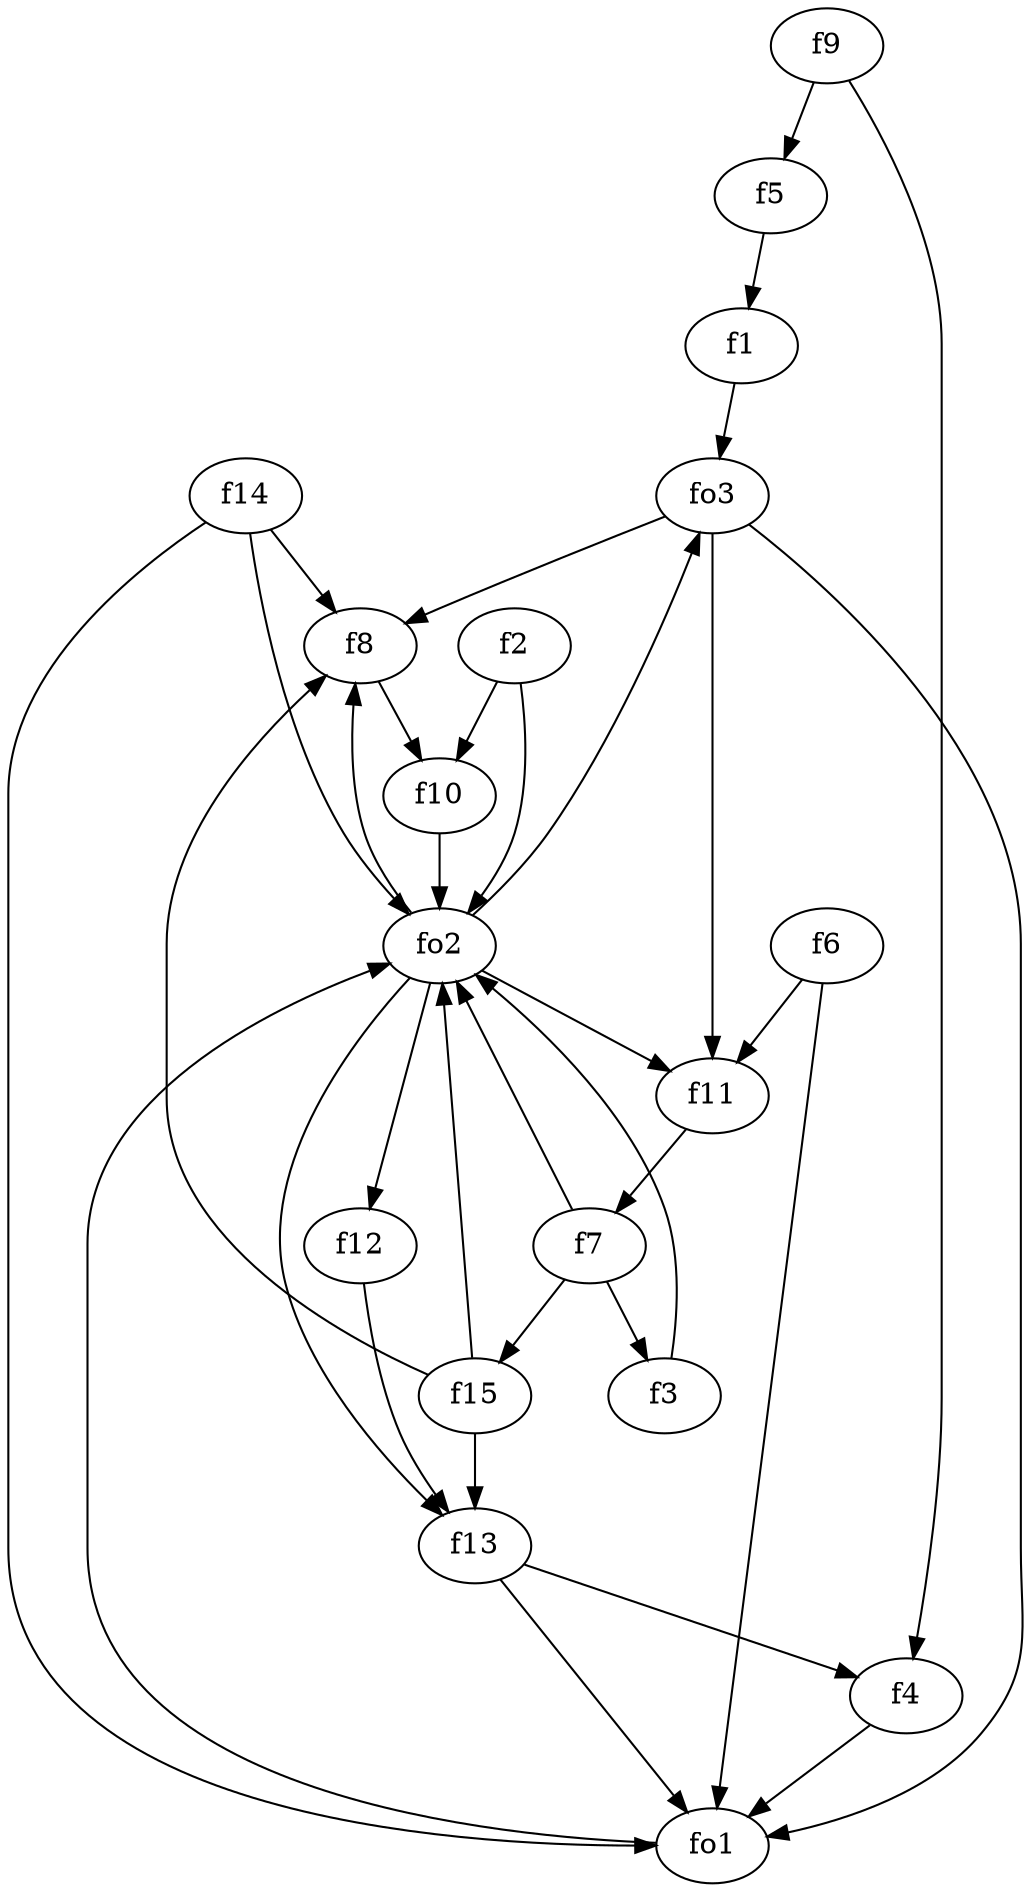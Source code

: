 strict digraph  {
f1;
f2;
f3;
f4;
f5;
f6;
f7;
f8;
f9;
f10;
f11;
f12;
f13;
f14;
f15;
fo1;
fo2;
fo3;
f1 -> fo3  [weight=2];
f2 -> f10  [weight=2];
f2 -> fo2  [weight=2];
f3 -> fo2  [weight=2];
f4 -> fo1  [weight=2];
f5 -> f1  [weight=2];
f6 -> fo1  [weight=2];
f6 -> f11  [weight=2];
f7 -> f15  [weight=2];
f7 -> f3  [weight=2];
f7 -> fo2  [weight=2];
f8 -> f10  [weight=2];
f9 -> f5  [weight=2];
f9 -> f4  [weight=2];
f10 -> fo2  [weight=2];
f11 -> f7  [weight=2];
f12 -> f13  [weight=2];
f13 -> f4  [weight=2];
f13 -> fo1  [weight=2];
f14 -> fo2  [weight=2];
f14 -> fo1  [weight=2];
f14 -> f8  [weight=2];
f15 -> fo2  [weight=2];
f15 -> f13  [weight=2];
f15 -> f8  [weight=2];
fo1 -> fo2  [weight=2];
fo2 -> f13  [weight=2];
fo2 -> f11  [weight=2];
fo2 -> fo3  [weight=2];
fo2 -> f12  [weight=2];
fo2 -> f8  [weight=2];
fo3 -> f8  [weight=2];
fo3 -> f11  [weight=2];
fo3 -> fo1  [weight=2];
}
